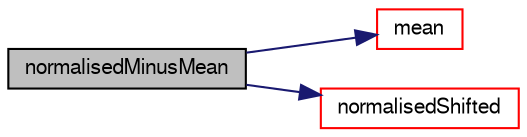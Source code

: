digraph "normalisedMinusMean"
{
  bgcolor="transparent";
  edge [fontname="FreeSans",fontsize="10",labelfontname="FreeSans",labelfontsize="10"];
  node [fontname="FreeSans",fontsize="10",shape=record];
  rankdir="LR";
  Node1710 [label="normalisedMinusMean",height=0.2,width=0.4,color="black", fillcolor="grey75", style="filled", fontcolor="black"];
  Node1710 -> Node1711 [color="midnightblue",fontsize="10",style="solid",fontname="FreeSans"];
  Node1711 [label="mean",height=0.2,width=0.4,color="red",URL="$a24386.html#ae67769e0de409aa59214115246e021ce"];
  Node1710 -> Node2016 [color="midnightblue",fontsize="10",style="solid",fontname="FreeSans"];
  Node2016 [label="normalisedShifted",height=0.2,width=0.4,color="red",URL="$a24386.html#ac6e2b0a301bce4cc2822d9aa89a14821"];
}
